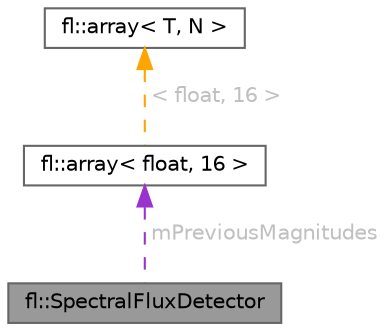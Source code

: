 digraph "fl::SpectralFluxDetector"
{
 // INTERACTIVE_SVG=YES
 // LATEX_PDF_SIZE
  bgcolor="transparent";
  edge [fontname=Helvetica,fontsize=10,labelfontname=Helvetica,labelfontsize=10];
  node [fontname=Helvetica,fontsize=10,shape=box,height=0.2,width=0.4];
  Node1 [id="Node000001",label="fl::SpectralFluxDetector",height=0.2,width=0.4,color="gray40", fillcolor="grey60", style="filled", fontcolor="black",tooltip=" "];
  Node2 -> Node1 [id="edge1_Node000001_Node000002",dir="back",color="darkorchid3",style="dashed",tooltip=" ",label=" mPreviousMagnitudes",fontcolor="grey" ];
  Node2 [id="Node000002",label="fl::array\< float, 16 \>",height=0.2,width=0.4,color="gray40", fillcolor="white", style="filled",URL="$d4/dca/classfl_1_1array.html",tooltip=" "];
  Node3 -> Node2 [id="edge2_Node000002_Node000003",dir="back",color="orange",style="dashed",tooltip=" ",label=" \< float, 16 \>",fontcolor="grey" ];
  Node3 [id="Node000003",label="fl::array\< T, N \>",height=0.2,width=0.4,color="gray40", fillcolor="white", style="filled",URL="$d4/dca/classfl_1_1array.html",tooltip="A fixed-size array implementation similar to std::array."];
}
